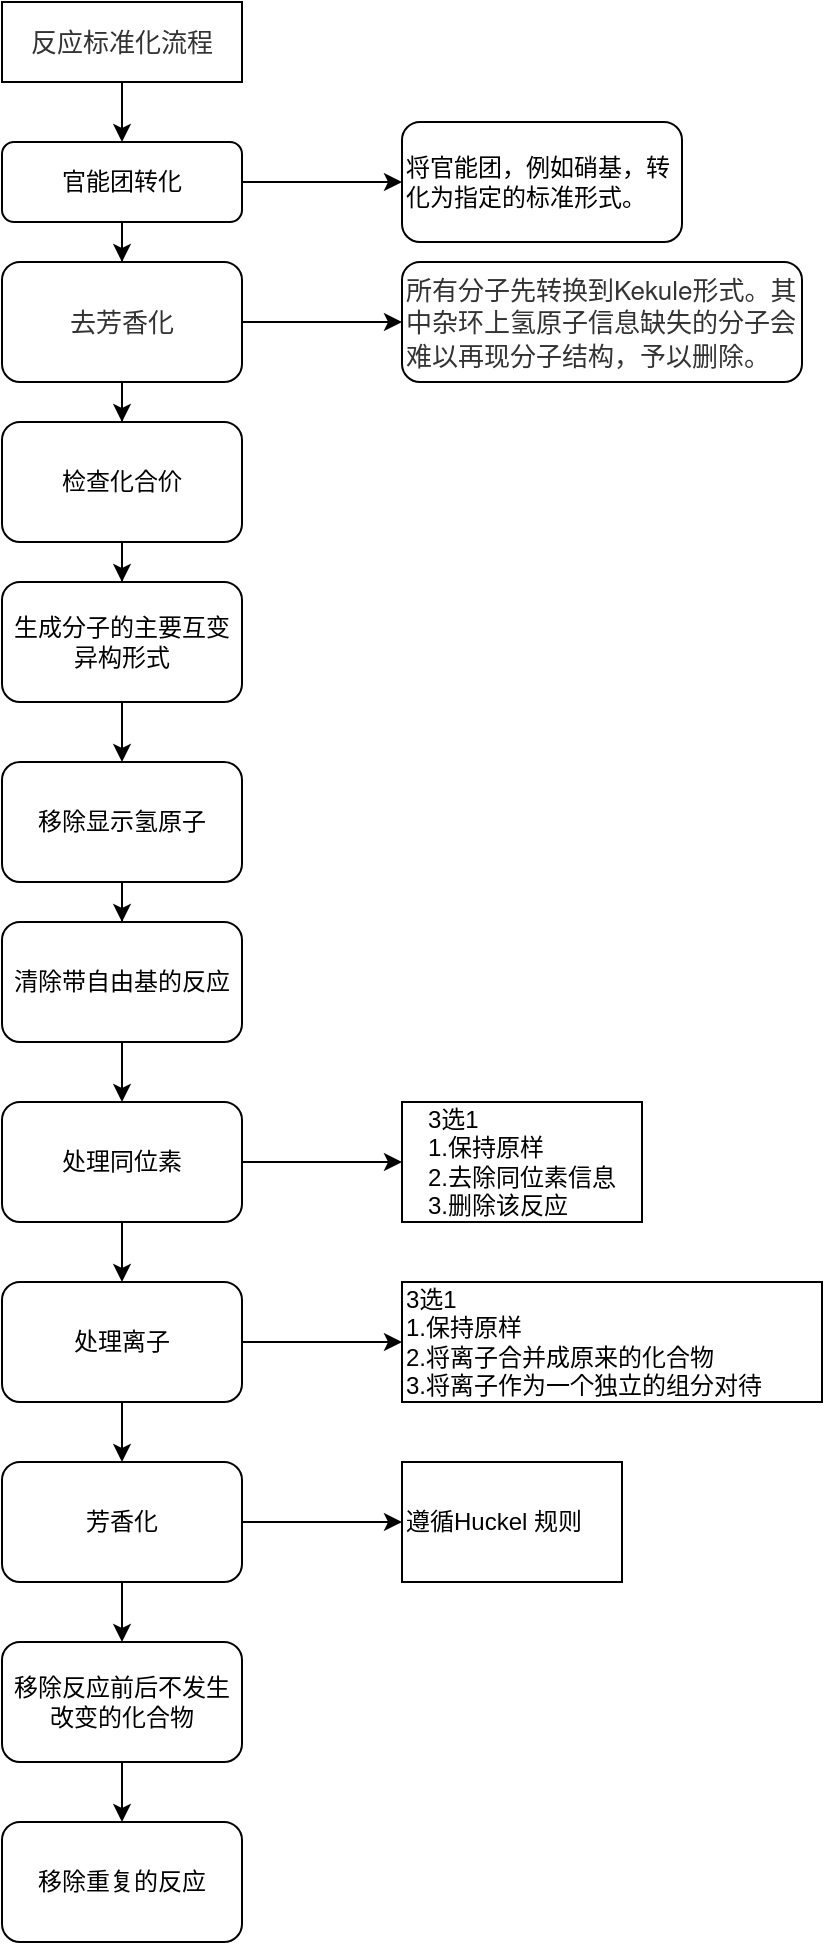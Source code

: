 <mxfile version="14.2.7" type="github">
  <diagram id="C5RBs43oDa-KdzZeNtuy" name="Page-1">
    <mxGraphModel dx="614" dy="681" grid="1" gridSize="10" guides="1" tooltips="1" connect="1" arrows="1" fold="1" page="1" pageScale="1" pageWidth="827" pageHeight="1169" math="0" shadow="0">
      <root>
        <mxCell id="WIyWlLk6GJQsqaUBKTNV-0" />
        <mxCell id="WIyWlLk6GJQsqaUBKTNV-1" parent="WIyWlLk6GJQsqaUBKTNV-0" />
        <mxCell id="pPOjZ__AMGa9lNMVOs1m-5" value="" style="edgeStyle=orthogonalEdgeStyle;rounded=0;orthogonalLoop=1;jettySize=auto;html=1;" parent="WIyWlLk6GJQsqaUBKTNV-1" source="WIyWlLk6GJQsqaUBKTNV-3" target="pPOjZ__AMGa9lNMVOs1m-4" edge="1">
          <mxGeometry relative="1" as="geometry" />
        </mxCell>
        <mxCell id="DUKsNaO2OgnoyrDqJkuF-23" value="" style="edgeStyle=orthogonalEdgeStyle;rounded=0;orthogonalLoop=1;jettySize=auto;html=1;" edge="1" parent="WIyWlLk6GJQsqaUBKTNV-1" source="WIyWlLk6GJQsqaUBKTNV-3" target="DUKsNaO2OgnoyrDqJkuF-22">
          <mxGeometry relative="1" as="geometry" />
        </mxCell>
        <mxCell id="WIyWlLk6GJQsqaUBKTNV-3" value="官能团转化" style="rounded=1;whiteSpace=wrap;html=1;fontSize=12;glass=0;strokeWidth=1;shadow=0;" parent="WIyWlLk6GJQsqaUBKTNV-1" vertex="1">
          <mxGeometry x="150" y="90" width="120" height="40" as="geometry" />
        </mxCell>
        <mxCell id="pPOjZ__AMGa9lNMVOs1m-3" value="" style="edgeStyle=orthogonalEdgeStyle;rounded=0;orthogonalLoop=1;jettySize=auto;html=1;" parent="WIyWlLk6GJQsqaUBKTNV-1" source="pPOjZ__AMGa9lNMVOs1m-2" target="WIyWlLk6GJQsqaUBKTNV-3" edge="1">
          <mxGeometry relative="1" as="geometry" />
        </mxCell>
        <mxCell id="pPOjZ__AMGa9lNMVOs1m-2" value="&lt;span style=&quot;color: rgb(51 , 51 , 51) ; font-family: &amp;#34;helvetica neue&amp;#34; , &amp;#34;helvetica&amp;#34; , &amp;#34;arial&amp;#34; , &amp;#34;hiragino sans gb&amp;#34; , &amp;#34;hiragino sans gb w3&amp;#34; , &amp;#34;microsoft yahei ui&amp;#34; , &amp;#34;microsoft yahei&amp;#34; , sans-serif ; font-size: 13px&quot;&gt;反应标准化流程&lt;/span&gt;" style="rounded=0;whiteSpace=wrap;html=1;" parent="WIyWlLk6GJQsqaUBKTNV-1" vertex="1">
          <mxGeometry x="150" y="20" width="120" height="40" as="geometry" />
        </mxCell>
        <mxCell id="pPOjZ__AMGa9lNMVOs1m-7" value="" style="edgeStyle=orthogonalEdgeStyle;rounded=0;orthogonalLoop=1;jettySize=auto;html=1;" parent="WIyWlLk6GJQsqaUBKTNV-1" source="pPOjZ__AMGa9lNMVOs1m-4" target="pPOjZ__AMGa9lNMVOs1m-6" edge="1">
          <mxGeometry relative="1" as="geometry" />
        </mxCell>
        <mxCell id="DUKsNaO2OgnoyrDqJkuF-25" value="" style="edgeStyle=orthogonalEdgeStyle;rounded=0;orthogonalLoop=1;jettySize=auto;html=1;" edge="1" parent="WIyWlLk6GJQsqaUBKTNV-1" source="pPOjZ__AMGa9lNMVOs1m-4" target="DUKsNaO2OgnoyrDqJkuF-24">
          <mxGeometry relative="1" as="geometry" />
        </mxCell>
        <mxCell id="pPOjZ__AMGa9lNMVOs1m-4" value="&lt;span style=&quot;color: rgb(51 , 51 , 51) ; font-family: &amp;#34;helvetica neue&amp;#34; , &amp;#34;helvetica&amp;#34; , &amp;#34;arial&amp;#34; , &amp;#34;hiragino sans gb&amp;#34; , &amp;#34;hiragino sans gb w3&amp;#34; , &amp;#34;microsoft yahei ui&amp;#34; , &amp;#34;microsoft yahei&amp;#34; , sans-serif ; font-size: 13px ; text-align: left&quot;&gt;去芳香化&lt;/span&gt;" style="whiteSpace=wrap;html=1;rounded=1;shadow=0;strokeWidth=1;glass=0;" parent="WIyWlLk6GJQsqaUBKTNV-1" vertex="1">
          <mxGeometry x="150" y="150" width="120" height="60" as="geometry" />
        </mxCell>
        <mxCell id="DUKsNaO2OgnoyrDqJkuF-1" value="" style="edgeStyle=orthogonalEdgeStyle;rounded=0;orthogonalLoop=1;jettySize=auto;html=1;" edge="1" parent="WIyWlLk6GJQsqaUBKTNV-1" source="pPOjZ__AMGa9lNMVOs1m-6" target="DUKsNaO2OgnoyrDqJkuF-0">
          <mxGeometry relative="1" as="geometry" />
        </mxCell>
        <mxCell id="pPOjZ__AMGa9lNMVOs1m-6" value="检查化合价" style="whiteSpace=wrap;html=1;rounded=1;shadow=0;strokeWidth=1;glass=0;" parent="WIyWlLk6GJQsqaUBKTNV-1" vertex="1">
          <mxGeometry x="150" y="230" width="120" height="60" as="geometry" />
        </mxCell>
        <mxCell id="DUKsNaO2OgnoyrDqJkuF-3" value="" style="edgeStyle=orthogonalEdgeStyle;rounded=0;orthogonalLoop=1;jettySize=auto;html=1;" edge="1" parent="WIyWlLk6GJQsqaUBKTNV-1" source="DUKsNaO2OgnoyrDqJkuF-0" target="DUKsNaO2OgnoyrDqJkuF-2">
          <mxGeometry relative="1" as="geometry" />
        </mxCell>
        <mxCell id="DUKsNaO2OgnoyrDqJkuF-0" value="生成分子的主要互变异构形式" style="whiteSpace=wrap;html=1;rounded=1;shadow=0;strokeWidth=1;glass=0;" vertex="1" parent="WIyWlLk6GJQsqaUBKTNV-1">
          <mxGeometry x="150" y="310" width="120" height="60" as="geometry" />
        </mxCell>
        <mxCell id="DUKsNaO2OgnoyrDqJkuF-5" value="" style="edgeStyle=orthogonalEdgeStyle;rounded=0;orthogonalLoop=1;jettySize=auto;html=1;" edge="1" parent="WIyWlLk6GJQsqaUBKTNV-1" source="DUKsNaO2OgnoyrDqJkuF-2" target="DUKsNaO2OgnoyrDqJkuF-4">
          <mxGeometry relative="1" as="geometry" />
        </mxCell>
        <mxCell id="DUKsNaO2OgnoyrDqJkuF-2" value="移除显示氢原子" style="whiteSpace=wrap;html=1;rounded=1;shadow=0;strokeWidth=1;glass=0;" vertex="1" parent="WIyWlLk6GJQsqaUBKTNV-1">
          <mxGeometry x="150" y="400" width="120" height="60" as="geometry" />
        </mxCell>
        <mxCell id="DUKsNaO2OgnoyrDqJkuF-7" value="" style="edgeStyle=orthogonalEdgeStyle;rounded=0;orthogonalLoop=1;jettySize=auto;html=1;" edge="1" parent="WIyWlLk6GJQsqaUBKTNV-1" source="DUKsNaO2OgnoyrDqJkuF-4" target="DUKsNaO2OgnoyrDqJkuF-6">
          <mxGeometry relative="1" as="geometry" />
        </mxCell>
        <mxCell id="DUKsNaO2OgnoyrDqJkuF-4" value="清除带自由基的反应" style="whiteSpace=wrap;html=1;rounded=1;shadow=0;strokeWidth=1;glass=0;" vertex="1" parent="WIyWlLk6GJQsqaUBKTNV-1">
          <mxGeometry x="150" y="480" width="120" height="60" as="geometry" />
        </mxCell>
        <mxCell id="DUKsNaO2OgnoyrDqJkuF-9" value="" style="edgeStyle=orthogonalEdgeStyle;rounded=0;orthogonalLoop=1;jettySize=auto;html=1;" edge="1" parent="WIyWlLk6GJQsqaUBKTNV-1" source="DUKsNaO2OgnoyrDqJkuF-6" target="DUKsNaO2OgnoyrDqJkuF-8">
          <mxGeometry relative="1" as="geometry" />
        </mxCell>
        <mxCell id="DUKsNaO2OgnoyrDqJkuF-11" value="" style="edgeStyle=orthogonalEdgeStyle;rounded=0;orthogonalLoop=1;jettySize=auto;html=1;" edge="1" parent="WIyWlLk6GJQsqaUBKTNV-1" source="DUKsNaO2OgnoyrDqJkuF-6" target="DUKsNaO2OgnoyrDqJkuF-10">
          <mxGeometry relative="1" as="geometry" />
        </mxCell>
        <mxCell id="DUKsNaO2OgnoyrDqJkuF-6" value="处理同位素" style="whiteSpace=wrap;html=1;rounded=1;shadow=0;strokeWidth=1;glass=0;" vertex="1" parent="WIyWlLk6GJQsqaUBKTNV-1">
          <mxGeometry x="150" y="570" width="120" height="60" as="geometry" />
        </mxCell>
        <mxCell id="DUKsNaO2OgnoyrDqJkuF-8" value="&lt;div style=&quot;text-align: left&quot;&gt;&lt;span&gt;&lt;font style=&quot;font-size: 12px&quot;&gt;3选1&lt;/font&gt;&lt;/span&gt;&lt;/div&gt;&lt;div style=&quot;text-align: left&quot;&gt;&lt;span&gt;&lt;font style=&quot;font-size: 12px&quot;&gt;1.保持原样&lt;/font&gt;&lt;/span&gt;&lt;/div&gt;&lt;font style=&quot;font-size: 12px&quot;&gt;2.去除同位素信息&lt;br&gt;&lt;/font&gt;&lt;div style=&quot;text-align: left&quot;&gt;&lt;span&gt;&lt;font style=&quot;font-size: 12px&quot;&gt;3.删除该反应&lt;/font&gt;&lt;/span&gt;&lt;/div&gt;" style="whiteSpace=wrap;html=1;rounded=0;shadow=0;strokeWidth=1;glass=0;" vertex="1" parent="WIyWlLk6GJQsqaUBKTNV-1">
          <mxGeometry x="350" y="570" width="120" height="60" as="geometry" />
        </mxCell>
        <mxCell id="DUKsNaO2OgnoyrDqJkuF-13" value="" style="edgeStyle=orthogonalEdgeStyle;rounded=0;orthogonalLoop=1;jettySize=auto;html=1;" edge="1" parent="WIyWlLk6GJQsqaUBKTNV-1" source="DUKsNaO2OgnoyrDqJkuF-10" target="DUKsNaO2OgnoyrDqJkuF-12">
          <mxGeometry relative="1" as="geometry" />
        </mxCell>
        <mxCell id="DUKsNaO2OgnoyrDqJkuF-15" value="" style="edgeStyle=orthogonalEdgeStyle;rounded=0;orthogonalLoop=1;jettySize=auto;html=1;" edge="1" parent="WIyWlLk6GJQsqaUBKTNV-1" source="DUKsNaO2OgnoyrDqJkuF-10" target="DUKsNaO2OgnoyrDqJkuF-14">
          <mxGeometry relative="1" as="geometry" />
        </mxCell>
        <mxCell id="DUKsNaO2OgnoyrDqJkuF-10" value="处理离子" style="whiteSpace=wrap;html=1;rounded=1;shadow=0;strokeWidth=1;glass=0;" vertex="1" parent="WIyWlLk6GJQsqaUBKTNV-1">
          <mxGeometry x="150" y="660" width="120" height="60" as="geometry" />
        </mxCell>
        <mxCell id="DUKsNaO2OgnoyrDqJkuF-12" value="&lt;div&gt;3选1&lt;/div&gt;&lt;div&gt;1.保持原样&lt;/div&gt;2.将离子合并成原来的化合物&lt;br&gt;&lt;div&gt;3.将离子作为一个独立的组分对待&lt;/div&gt;" style="whiteSpace=wrap;html=1;rounded=0;shadow=0;strokeWidth=1;glass=0;align=left;" vertex="1" parent="WIyWlLk6GJQsqaUBKTNV-1">
          <mxGeometry x="350" y="660" width="210" height="60" as="geometry" />
        </mxCell>
        <mxCell id="DUKsNaO2OgnoyrDqJkuF-17" value="" style="edgeStyle=orthogonalEdgeStyle;rounded=0;orthogonalLoop=1;jettySize=auto;html=1;" edge="1" parent="WIyWlLk6GJQsqaUBKTNV-1" source="DUKsNaO2OgnoyrDqJkuF-14" target="DUKsNaO2OgnoyrDqJkuF-16">
          <mxGeometry relative="1" as="geometry" />
        </mxCell>
        <mxCell id="DUKsNaO2OgnoyrDqJkuF-19" value="" style="edgeStyle=orthogonalEdgeStyle;rounded=0;orthogonalLoop=1;jettySize=auto;html=1;" edge="1" parent="WIyWlLk6GJQsqaUBKTNV-1" source="DUKsNaO2OgnoyrDqJkuF-14" target="DUKsNaO2OgnoyrDqJkuF-18">
          <mxGeometry relative="1" as="geometry" />
        </mxCell>
        <mxCell id="DUKsNaO2OgnoyrDqJkuF-14" value="芳香化" style="whiteSpace=wrap;html=1;rounded=1;shadow=0;strokeWidth=1;glass=0;" vertex="1" parent="WIyWlLk6GJQsqaUBKTNV-1">
          <mxGeometry x="150" y="750" width="120" height="60" as="geometry" />
        </mxCell>
        <mxCell id="DUKsNaO2OgnoyrDqJkuF-16" value="&lt;div&gt;遵循Huckel 规则&lt;/div&gt;" style="whiteSpace=wrap;html=1;rounded=0;shadow=0;strokeWidth=1;glass=0;align=left;" vertex="1" parent="WIyWlLk6GJQsqaUBKTNV-1">
          <mxGeometry x="350" y="750" width="110" height="60" as="geometry" />
        </mxCell>
        <mxCell id="DUKsNaO2OgnoyrDqJkuF-21" value="" style="edgeStyle=orthogonalEdgeStyle;rounded=0;orthogonalLoop=1;jettySize=auto;html=1;" edge="1" parent="WIyWlLk6GJQsqaUBKTNV-1" source="DUKsNaO2OgnoyrDqJkuF-18" target="DUKsNaO2OgnoyrDqJkuF-20">
          <mxGeometry relative="1" as="geometry" />
        </mxCell>
        <mxCell id="DUKsNaO2OgnoyrDqJkuF-18" value="移除反应前后不发生改变的化合物" style="whiteSpace=wrap;html=1;rounded=1;shadow=0;strokeWidth=1;glass=0;" vertex="1" parent="WIyWlLk6GJQsqaUBKTNV-1">
          <mxGeometry x="150" y="840" width="120" height="60" as="geometry" />
        </mxCell>
        <mxCell id="DUKsNaO2OgnoyrDqJkuF-20" value="移除重复的反应" style="whiteSpace=wrap;html=1;rounded=1;shadow=0;strokeWidth=1;glass=0;" vertex="1" parent="WIyWlLk6GJQsqaUBKTNV-1">
          <mxGeometry x="150" y="930" width="120" height="60" as="geometry" />
        </mxCell>
        <mxCell id="DUKsNaO2OgnoyrDqJkuF-22" value="将官能团，例如硝基，转化为指定的标准形式。" style="whiteSpace=wrap;html=1;rounded=1;shadow=0;strokeWidth=1;glass=0;align=left;" vertex="1" parent="WIyWlLk6GJQsqaUBKTNV-1">
          <mxGeometry x="350" y="80" width="140" height="60" as="geometry" />
        </mxCell>
        <mxCell id="DUKsNaO2OgnoyrDqJkuF-24" value="&lt;span style=&quot;color: rgb(51 , 51 , 51) ; font-family: &amp;#34;helvetica neue&amp;#34; , &amp;#34;helvetica&amp;#34; , &amp;#34;arial&amp;#34; , &amp;#34;hiragino sans gb&amp;#34; , &amp;#34;hiragino sans gb w3&amp;#34; , &amp;#34;microsoft yahei ui&amp;#34; , &amp;#34;microsoft yahei&amp;#34; , sans-serif ; font-size: 13px&quot;&gt;所有分子先转换到Kekule形式。其中杂环上氢原子信息缺失的分子会难以再现分子结构，予以删除。&lt;/span&gt;" style="whiteSpace=wrap;html=1;rounded=1;shadow=0;strokeWidth=1;glass=0;align=left;" vertex="1" parent="WIyWlLk6GJQsqaUBKTNV-1">
          <mxGeometry x="350" y="150" width="200" height="60" as="geometry" />
        </mxCell>
      </root>
    </mxGraphModel>
  </diagram>
</mxfile>
